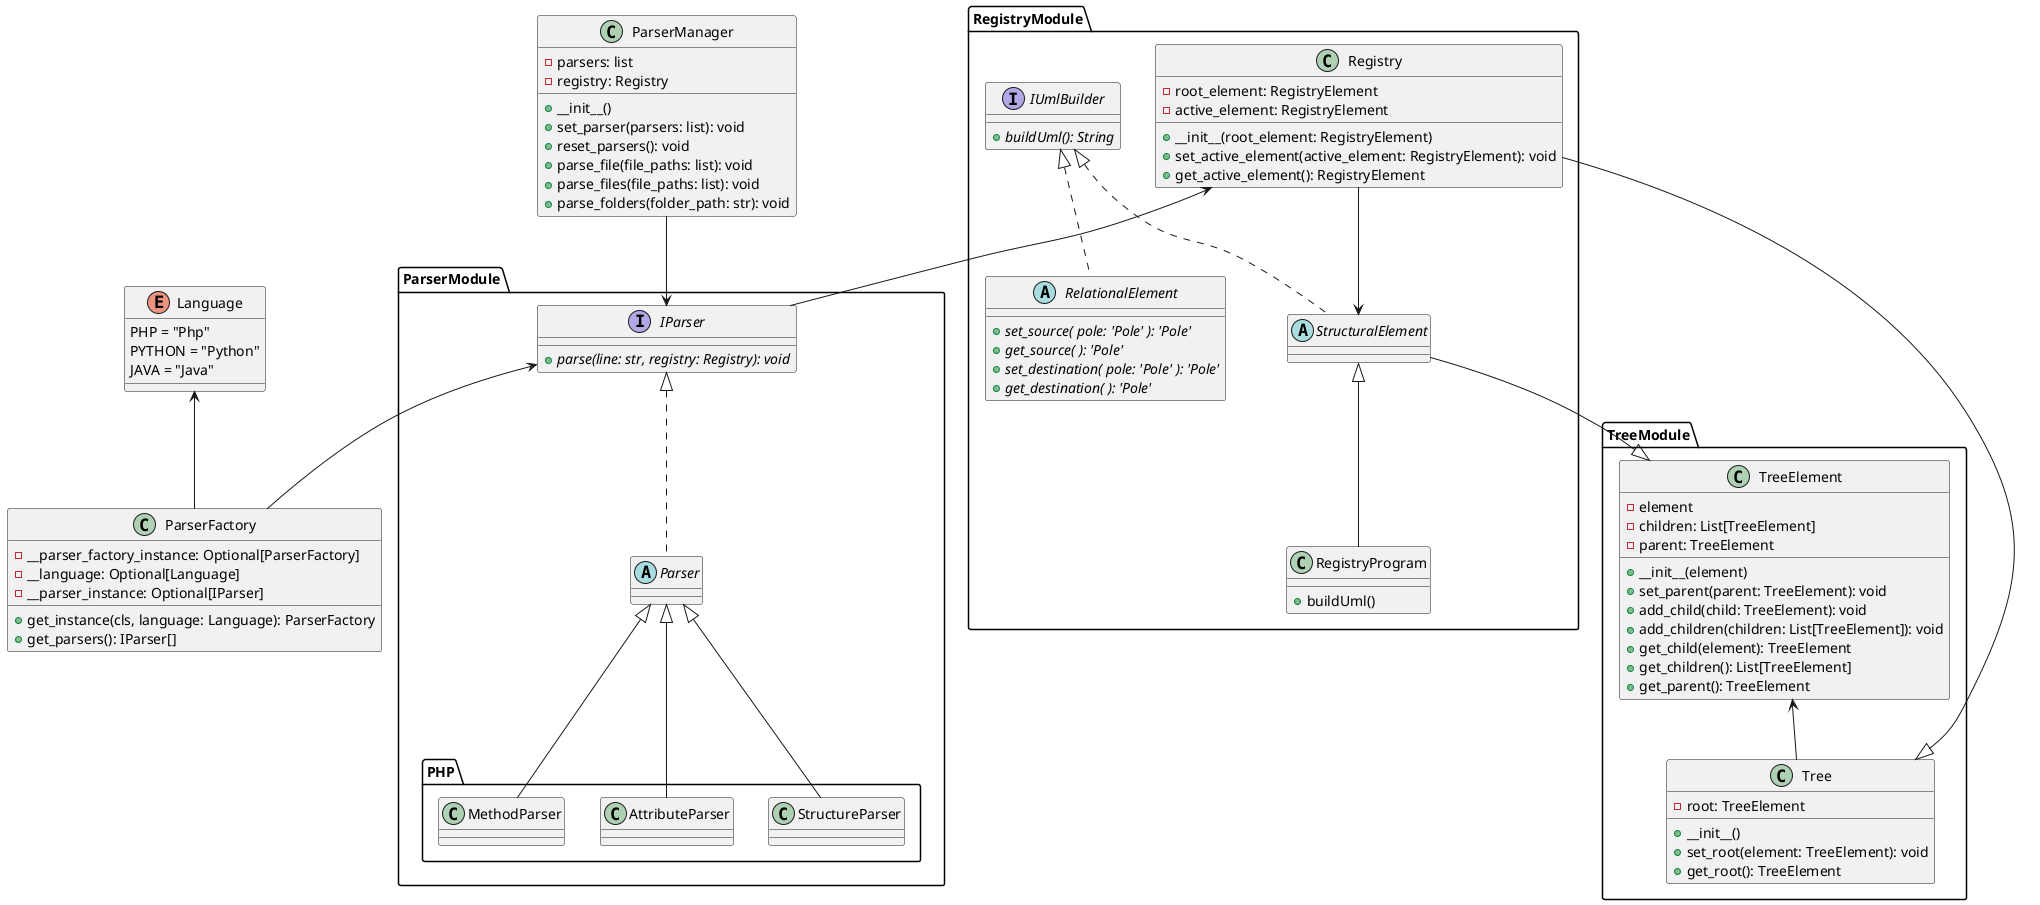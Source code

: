 
@startuml

package "ParserModule" {

    interface IParser {
        {abstract} + parse(line: str, registry: Registry): void
    }

    abstract class Parser implements IParser {
    }

    package "PHP" {
        class MethodParser {
        }

        class StructureParser {
        }

        class AttributeParser {
        }
    }

}
package "RegistryModule" {
    interface IUmlBuilder {
        {abstract} + buildUml(): String
    }

    class Registry {
        - root_element: RegistryElement
        - active_element: RegistryElement
        + __init__(root_element: RegistryElement)
        + set_active_element(active_element: RegistryElement): void
        + get_active_element(): RegistryElement
    }

    abstract class StructuralElement {

    }

    abstract class RelationalElement {
        {abstract} + set_source( pole: 'Pole' ): 'Pole'
        {abstract} + get_source( ): 'Pole'
        {abstract} + set_destination( pole: 'Pole' ): 'Pole'
        {abstract} + get_destination( ): 'Pole'
    }

    class RegistryProgram extends StructuralElement {
        + buildUml()
    }

}

package "TreeModule" {
    class Tree {
        - root: TreeElement
        + __init__()
        + set_root(element: TreeElement): void
        + get_root(): TreeElement
    }

    class TreeElement {
        - element
        - children: List[TreeElement]
        - parent: TreeElement
        + __init__(element)
        + set_parent(parent: TreeElement): void
        + add_child(child: TreeElement): void
        + add_children(children: List[TreeElement]): void
        + get_child(element): TreeElement
        + get_children(): List[TreeElement]
        + get_parent(): TreeElement
    }
}

enum Language {
    PHP = "Php"
    PYTHON = "Python"
    JAVA = "Java"
}

class ParserFactory {
    - __parser_factory_instance: Optional[ParserFactory]
    - __language: Optional[Language]
    - __parser_instance: Optional[IParser]
    + get_instance(cls, language: Language): ParserFactory
    + get_parsers(): IParser[]
}


class ParserManager {
    - parsers: list
    - registry: Registry
    + __init__()
    + set_parser(parsers: list): void
    + reset_parsers(): void
    + parse_file(file_paths: list): void
    + parse_files(file_paths: list): void
    + parse_folders(folder_path: str): void
}



RelationalElement .up.|> IUmlBuilder
StructuralElement .up.|> IUmlBuilder

Tree -up-> TreeElement
ParserFactory -up-> IParser
ParserManager --> IParser
ParserFactory -up-> Language
IParser -up-> Registry
Registry --> StructuralElement

StructuralElement --|> TreeElement
Registry -up-|> Tree

MethodParser -up-|> Parser
StructureParser -up-|> Parser
AttributeParser -up-|> Parser
@enduml
